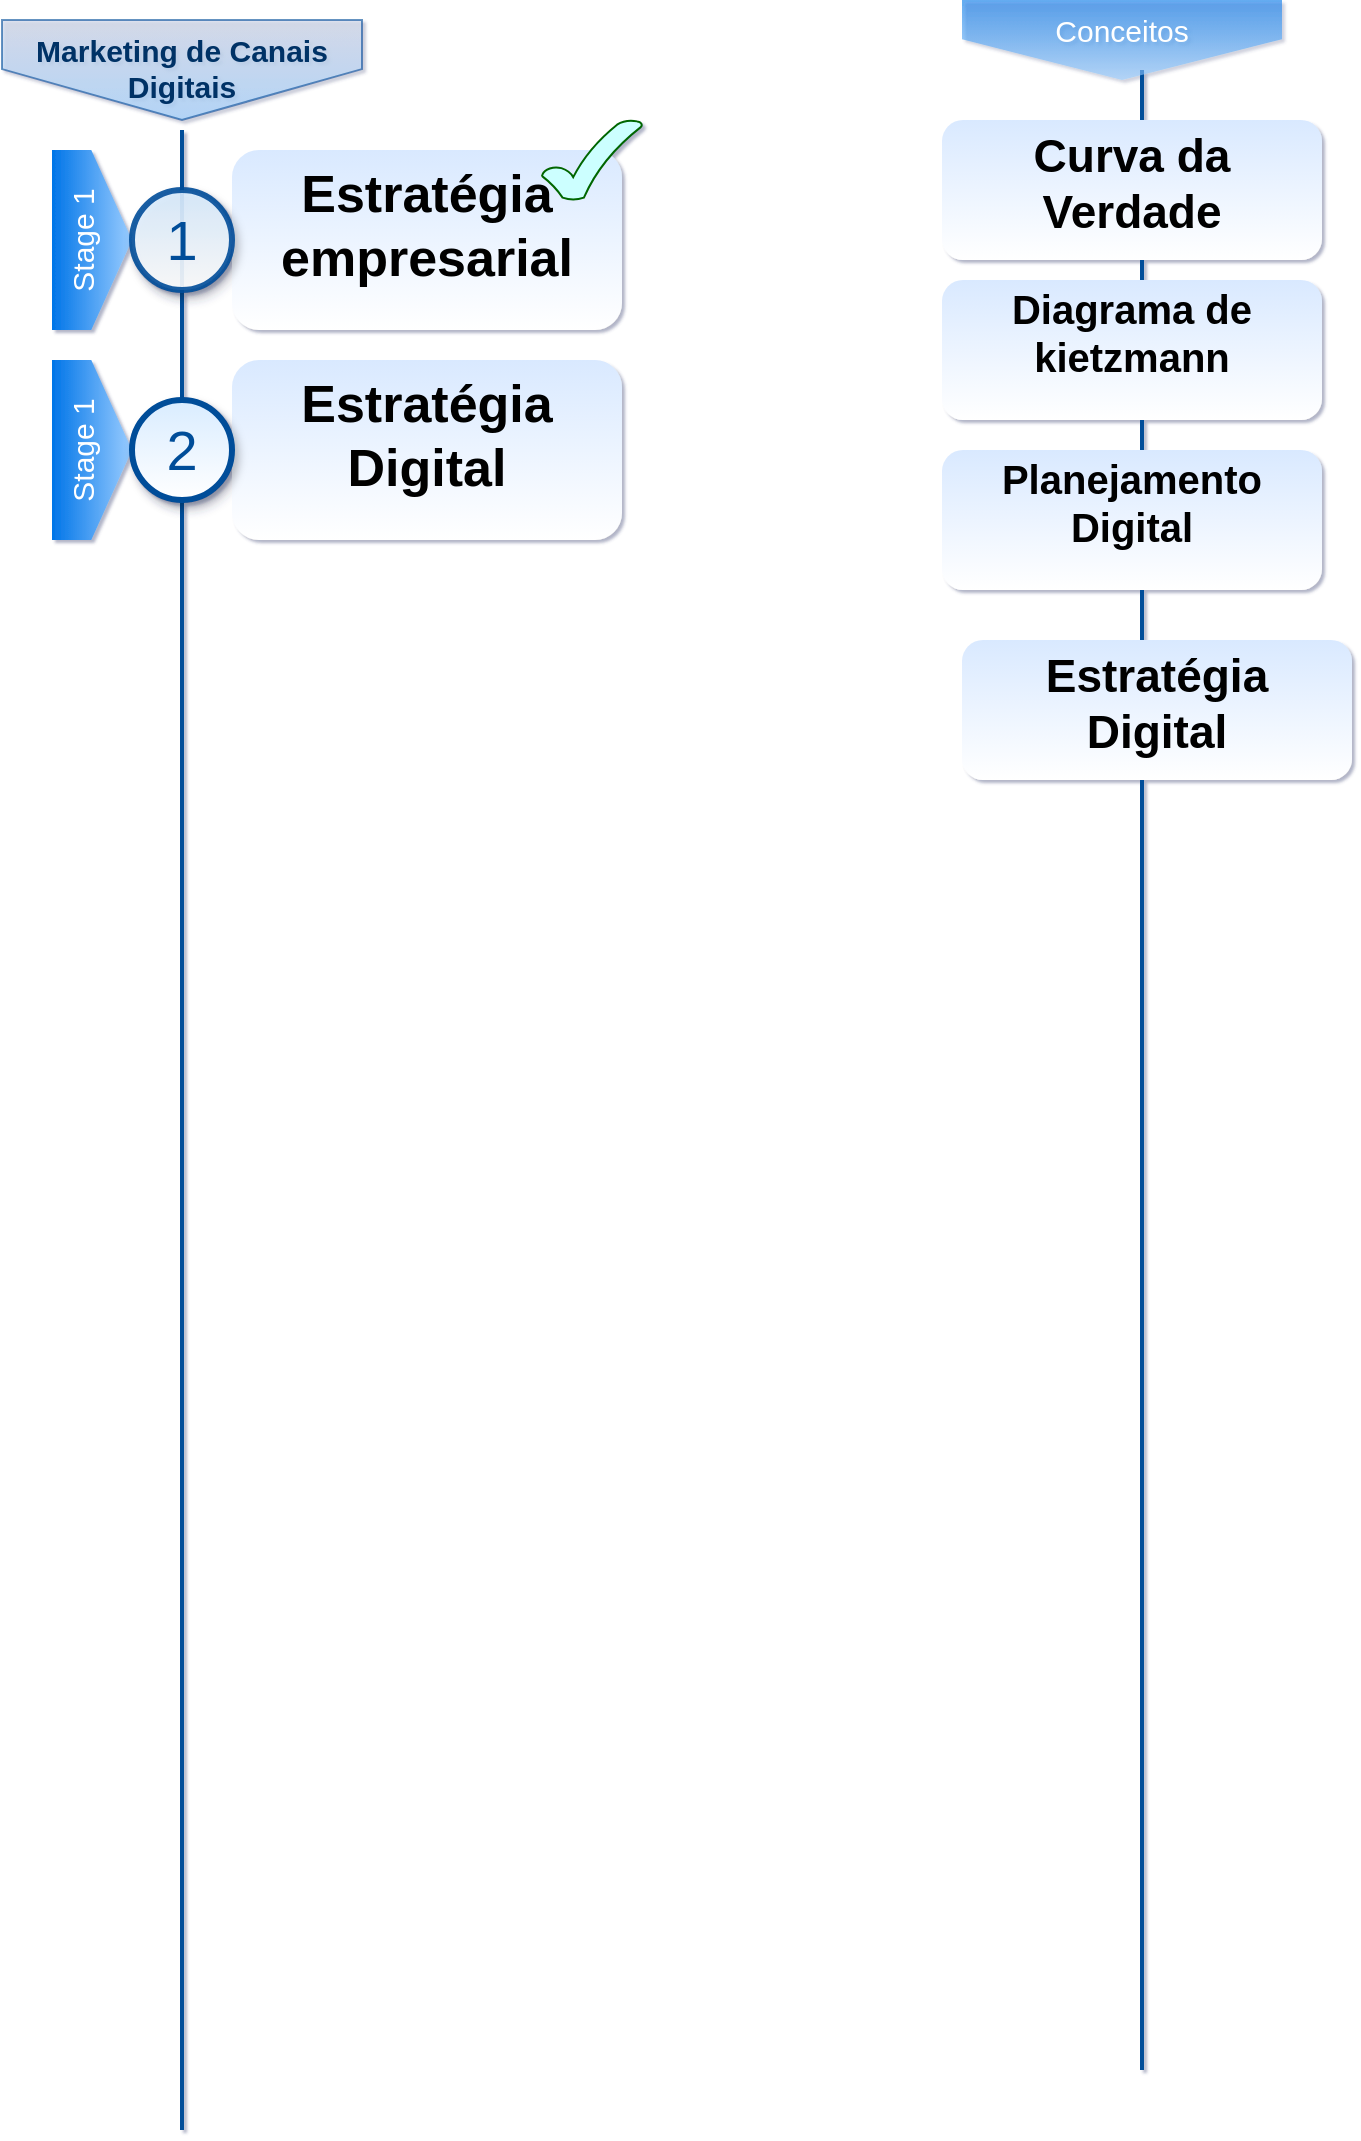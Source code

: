 <mxfile version="23.0.2" type="github">
  <diagram name="Page-1" id="82e54ff1-d628-8f03-85c4-9753963a91cd">
    <mxGraphModel dx="2049" dy="1103" grid="1" gridSize="10" guides="1" tooltips="1" connect="1" arrows="1" fold="1" page="1" pageScale="1" pageWidth="827" pageHeight="1169" background="#ffffff" math="0" shadow="1">
      <root>
        <mxCell id="0" />
        <mxCell id="1" parent="0" />
        <mxCell id="4ec97bd9e5d20128-1" value="" style="line;strokeWidth=2;html=1;fillColor=none;fontSize=28;fontColor=#004D99;strokeColor=#004D99;rotation=90;" parent="1" vertex="1">
          <mxGeometry x="100" y="580" width="1000" height="10" as="geometry" />
        </mxCell>
        <mxCell id="4ec97bd9e5d20128-5" value="Stage 1" style="shape=offPageConnector;whiteSpace=wrap;html=1;fillColor=#0075E8;fontSize=15;fontColor=#FFFFFF;size=0.509;verticalAlign=top;strokeColor=none;rotation=-90;gradientColor=#99CCFF;" parent="1" vertex="1">
          <mxGeometry x="30" y="150" width="90" height="40" as="geometry" />
        </mxCell>
        <mxCell id="4ec97bd9e5d20128-14" value="&lt;h1&gt;Estratégia empresarial&lt;/h1&gt;" style="text;html=1;spacing=5;spacingTop=-20;whiteSpace=wrap;overflow=hidden;strokeColor=none;strokeWidth=3;fillColor=#D9E9FF;fontSize=13;fontColor=#000000;align=center;rounded=1;gradientColor=#FFFFFF;" parent="1" vertex="1">
          <mxGeometry x="145" y="125" width="195" height="90" as="geometry" />
        </mxCell>
        <mxCell id="Ew5ookFaaCfGFcfzrvVE-5" value="&lt;font color=&quot;#003366&quot;&gt;&lt;b&gt;Marketing de Canais Digitais&lt;/b&gt;&lt;/font&gt;" style="shape=offPageConnector;whiteSpace=wrap;html=1;fillColor=#CCD4E8;fontSize=15;fontColor=#FFFFFF;size=0.509;verticalAlign=top;strokeColor=#004C99;rotation=0;gradientColor=#99CCFF;opacity=60;" vertex="1" parent="1">
          <mxGeometry x="30" y="60" width="180" height="50" as="geometry" />
        </mxCell>
        <UserObject label="&lt;h1 style=&quot;font-size: 23px;&quot;&gt;&lt;font style=&quot;font-size: 23px;&quot;&gt;Curva da Verdade&lt;/font&gt;&lt;/h1&gt;" link=" https://labdx.org/curva-da-verdade" linkTarget="_blank" id="Ew5ookFaaCfGFcfzrvVE-6">
          <mxCell style="text;html=1;spacing=5;spacingTop=-20;whiteSpace=wrap;overflow=hidden;strokeColor=none;strokeWidth=3;fillColor=#D9E9FF;fontSize=23;fontColor=#000000;align=center;rounded=1;gradientColor=#FFFFFF;" vertex="1" parent="1">
            <mxGeometry x="500" y="110" width="190" height="70" as="geometry" />
          </mxCell>
        </UserObject>
        <mxCell id="Ew5ookFaaCfGFcfzrvVE-7" value="Conceitos" style="shape=offPageConnector;whiteSpace=wrap;html=1;fillColor=#0075E8;fontSize=15;fontColor=#FFFFFF;size=0.509;verticalAlign=top;strokeColor=none;rotation=0;gradientColor=#99CCFF;opacity=60;" vertex="1" parent="1">
          <mxGeometry x="510" y="50" width="160" height="40" as="geometry" />
        </mxCell>
        <UserObject label="&lt;h1 style=&quot;font-size: 20px;&quot;&gt;Diagrama de kietzmann&lt;br style=&quot;font-size: 20px;&quot;&gt;&lt;/h1&gt;" link="https://labdx.org/diagrama-de-kietzmann" linkTarget="_blank" id="Ew5ookFaaCfGFcfzrvVE-9">
          <mxCell style="text;html=1;spacing=5;spacingTop=-20;whiteSpace=wrap;overflow=hidden;strokeColor=none;strokeWidth=3;fillColor=#D9E9FF;fontSize=20;fontColor=#000000;align=center;rounded=1;gradientColor=#FFFFFF;" vertex="1" parent="1">
            <mxGeometry x="500" y="190" width="190" height="70" as="geometry" />
          </mxCell>
        </UserObject>
        <mxCell id="Ew5ookFaaCfGFcfzrvVE-10" value="" style="verticalLabelPosition=bottom;verticalAlign=top;html=1;shape=mxgraph.basic.tick;fillColor=#CCFFFF;strokeColor=#006600;gradientColor=none;" vertex="1" parent="1">
          <mxGeometry x="300" y="110" width="50" height="40" as="geometry" />
        </mxCell>
        <mxCell id="Ew5ookFaaCfGFcfzrvVE-11" value="Stage 1" style="shape=offPageConnector;whiteSpace=wrap;html=1;fillColor=#0075E8;fontSize=15;fontColor=#FFFFFF;size=0.509;verticalAlign=top;strokeColor=none;rotation=-90;gradientColor=#99CCFF;" vertex="1" parent="1">
          <mxGeometry x="30" y="255" width="90" height="40" as="geometry" />
        </mxCell>
        <UserObject label="&lt;h1&gt;Estratégia Digital&lt;/h1&gt;" link="https://labdx.org/o-que-e-estrategia-digital" id="Ew5ookFaaCfGFcfzrvVE-12">
          <mxCell style="text;html=1;spacing=5;spacingTop=-20;whiteSpace=wrap;overflow=hidden;strokeColor=none;strokeWidth=3;fillColor=#D9E9FF;fontSize=13;fontColor=#000000;align=center;rounded=1;gradientColor=#FFFFFF;" vertex="1" parent="1">
            <mxGeometry x="145" y="230" width="195" height="90" as="geometry" />
          </mxCell>
        </UserObject>
        <mxCell id="Ew5ookFaaCfGFcfzrvVE-14" value="" style="line;strokeWidth=2;html=1;fillColor=none;fontSize=28;fontColor=#004D99;strokeColor=#004D99;rotation=90;" vertex="1" parent="1">
          <mxGeometry x="-380" y="610" width="1000" height="10" as="geometry" />
        </mxCell>
        <mxCell id="Ew5ookFaaCfGFcfzrvVE-13" value="2" style="ellipse;whiteSpace=wrap;html=1;fillColor=#D9ECFF;fontSize=28;fontColor=#004D99;strokeWidth=3;strokeColor=#004D99;gradientColor=#FFFFFF;shadow=1;" vertex="1" parent="1">
          <mxGeometry x="95" y="250" width="50" height="50" as="geometry" />
        </mxCell>
        <mxCell id="4ec97bd9e5d20128-9" value="1" style="ellipse;whiteSpace=wrap;html=1;fillColor=#D9ECFF;fontSize=28;fontColor=#004D99;strokeWidth=3;strokeColor=#004D99;gradientColor=#FFFFFF;shadow=1;opacity=90;" parent="1" vertex="1">
          <mxGeometry x="95" y="145" width="50" height="50" as="geometry" />
        </mxCell>
        <UserObject label="&lt;h1 style=&quot;font-size: 20px;&quot;&gt;Planejamento Digital&lt;br style=&quot;font-size: 20px;&quot;&gt;&lt;/h1&gt;" link="https://labdx.org/planejamento-digital" linkTarget="_blank" id="Ew5ookFaaCfGFcfzrvVE-17">
          <mxCell style="text;html=1;spacing=5;spacingTop=-20;whiteSpace=wrap;overflow=hidden;strokeColor=none;strokeWidth=3;fillColor=#D9E9FF;fontSize=20;fontColor=#000000;align=center;rounded=1;gradientColor=#FFFFFF;" vertex="1" parent="1">
            <mxGeometry x="500" y="275" width="190" height="70" as="geometry" />
          </mxCell>
        </UserObject>
        <UserObject label="&lt;h1 style=&quot;font-size: 23px;&quot;&gt;Estratégia Digital&lt;/h1&gt;" link="https://labdx.org/o-que-e-estrategia-digital" id="Ew5ookFaaCfGFcfzrvVE-18">
          <mxCell style="text;html=1;spacing=5;spacingTop=-20;whiteSpace=wrap;overflow=hidden;strokeColor=none;strokeWidth=3;fillColor=#D9E9FF;fontSize=23;fontColor=#000000;align=center;rounded=1;gradientColor=#FFFFFF;" vertex="1" parent="1">
            <mxGeometry x="510" y="370" width="195" height="70" as="geometry" />
          </mxCell>
        </UserObject>
      </root>
    </mxGraphModel>
  </diagram>
</mxfile>
